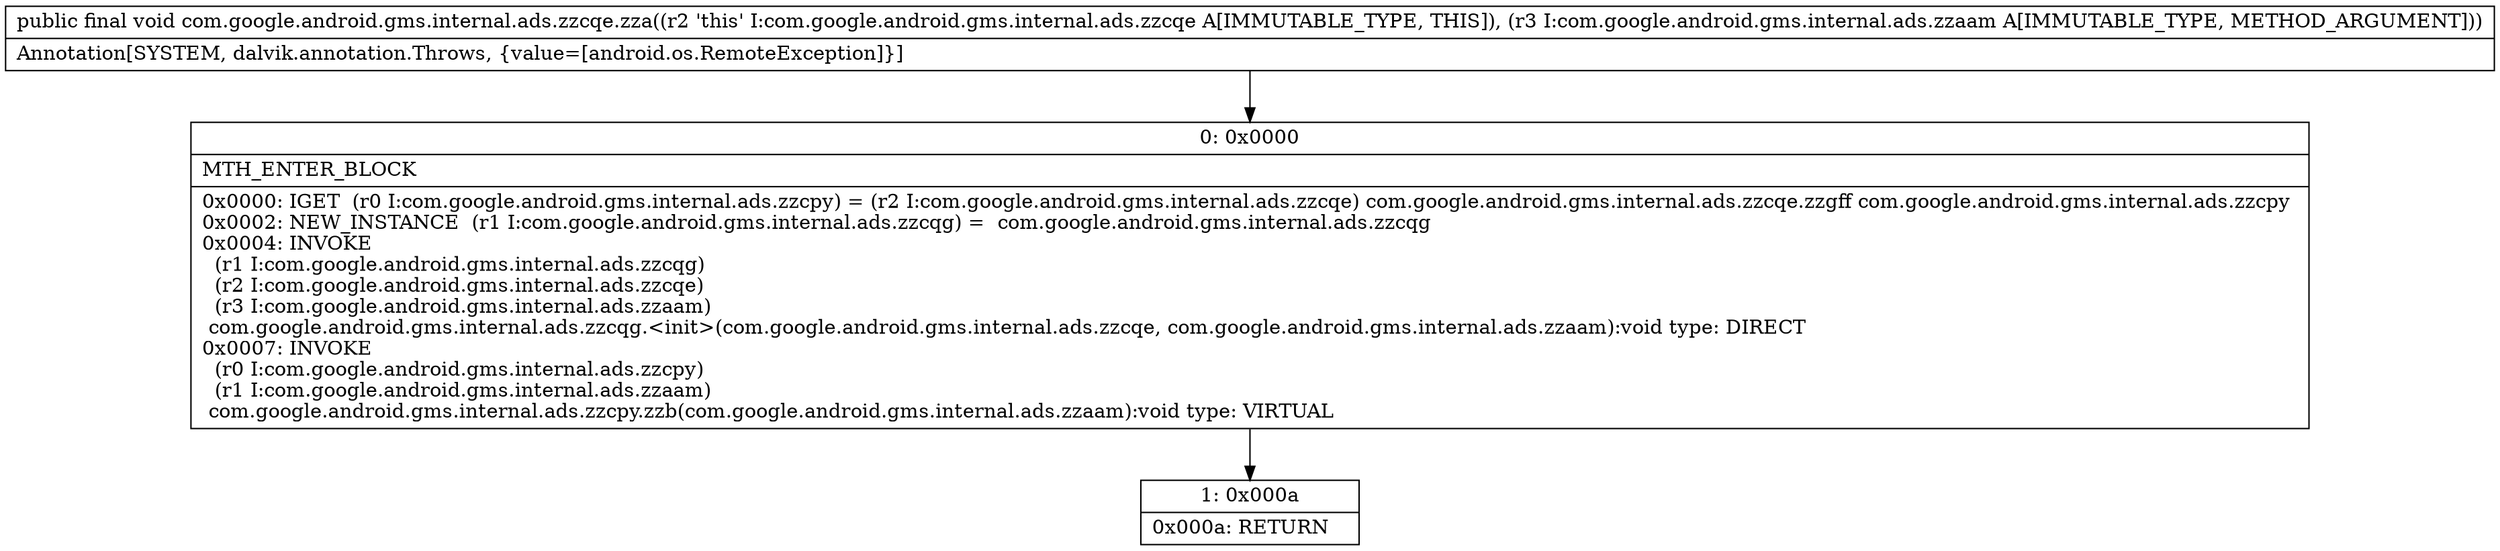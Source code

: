 digraph "CFG forcom.google.android.gms.internal.ads.zzcqe.zza(Lcom\/google\/android\/gms\/internal\/ads\/zzaam;)V" {
Node_0 [shape=record,label="{0\:\ 0x0000|MTH_ENTER_BLOCK\l|0x0000: IGET  (r0 I:com.google.android.gms.internal.ads.zzcpy) = (r2 I:com.google.android.gms.internal.ads.zzcqe) com.google.android.gms.internal.ads.zzcqe.zzgff com.google.android.gms.internal.ads.zzcpy \l0x0002: NEW_INSTANCE  (r1 I:com.google.android.gms.internal.ads.zzcqg) =  com.google.android.gms.internal.ads.zzcqg \l0x0004: INVOKE  \l  (r1 I:com.google.android.gms.internal.ads.zzcqg)\l  (r2 I:com.google.android.gms.internal.ads.zzcqe)\l  (r3 I:com.google.android.gms.internal.ads.zzaam)\l com.google.android.gms.internal.ads.zzcqg.\<init\>(com.google.android.gms.internal.ads.zzcqe, com.google.android.gms.internal.ads.zzaam):void type: DIRECT \l0x0007: INVOKE  \l  (r0 I:com.google.android.gms.internal.ads.zzcpy)\l  (r1 I:com.google.android.gms.internal.ads.zzaam)\l com.google.android.gms.internal.ads.zzcpy.zzb(com.google.android.gms.internal.ads.zzaam):void type: VIRTUAL \l}"];
Node_1 [shape=record,label="{1\:\ 0x000a|0x000a: RETURN   \l}"];
MethodNode[shape=record,label="{public final void com.google.android.gms.internal.ads.zzcqe.zza((r2 'this' I:com.google.android.gms.internal.ads.zzcqe A[IMMUTABLE_TYPE, THIS]), (r3 I:com.google.android.gms.internal.ads.zzaam A[IMMUTABLE_TYPE, METHOD_ARGUMENT]))  | Annotation[SYSTEM, dalvik.annotation.Throws, \{value=[android.os.RemoteException]\}]\l}"];
MethodNode -> Node_0;
Node_0 -> Node_1;
}

